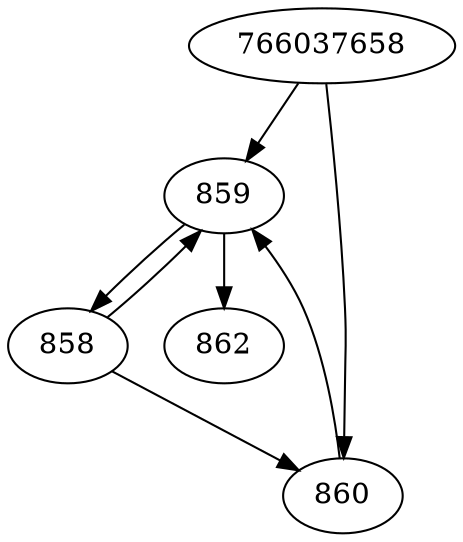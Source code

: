 strict digraph  {
766037658;
859;
860;
858;
862;
766037658 -> 859;
766037658 -> 860;
859 -> 858;
859 -> 862;
860 -> 859;
858 -> 859;
858 -> 860;
}
